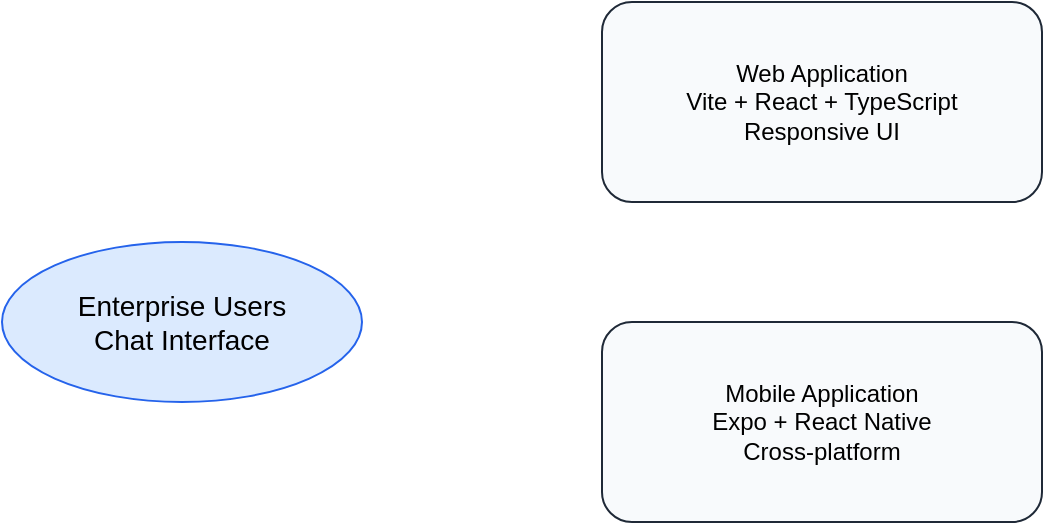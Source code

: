 <mxfile version="22.1.10" editor="diagramly">
  <diagram id="system-context" name="Enterprise Chat Assistant System Architecture">
    <mxGraphModel dx="1422" dy="794" grid="1" gridSize="10" guides="1" tooltips="1" connect="1" arrows="1" fold="1" page="1" pageScale="1" pageWidth="1600" pageHeight="900" math="0" shadow="0">
      <root>
        <mxCell id="0" />
        <mxCell id="1" parent="0" />
        <mxCell id="user" value="Enterprise Users&#xa;Chat Interface" style="shape=ellipse;whiteSpace=wrap;html=1;align=center;fontSize=14;strokeColor=#2563eb;fillColor=#dbeafe;" vertex="1" parent="1">
          <mxGeometry x="120" y="340" width="180" height="80" as="geometry" />
        </mxCell>
        <mxCell id="web" value="Web Application&#xa;Vite + React + TypeScript&#xa;Responsive UI" style="rounded=1;whiteSpace=wrap;html=1;strokeColor=#1f2937;fillColor=#f8fafc;fontSize=12;align=center;" vertex="1" parent="1">
          <mxGeometry x="420" y="220" width="220" height="100" as="geometry" />
        </mxCell>
        <mxCell id="mobile" value="Mobile Application&#xa;Expo + React Native&#xa;Cross-platform" style="rounded=1;whiteSpace=wrap;html=1;strokeColor=#1f2937;fillColor=#f8fafc;fontSize=12;align=center;" vertex="1" parent="1">
          <mxGeometry x="420" y="380" width="220" height="100" as="geometry" />
        </mxCell>
        <mxCell id="api" value="API Gateway&#xa;Node.js + Express&#xa;Authentication & Routing" style="rounded=1;whiteSpace=wrap;html=1;strokeColor=#047857;fillColor=#dcfce7;fontSize=12;align=center;" vertex="1" parent="1">
          <mxGeometry x="760" y="300" width="240" height="120" as="geometry" />
        </mxCell>
        <mxCell id="inference" value="RAG Inference Engine&#xa;FastAPI + Python&#xa;LLM + Vector Search" style="rounded=1;whiteSpace=wrap;html=1;strokeColor=#f59e0b;fillColor=#fef3c7;fontSize=12;align=center;" vertex="1" parent="1">
          <mxGeometry x="1080" y="300" width="240" height="120" as="geometry" />
        </mxCell>
        <mxCell id="vector" value="Vector Database&#xa;FAISS Index&#xa;Semantic Search" style="rounded=1;whiteSpace=wrap;html=1;strokeColor=#9333ea;fillColor=#ede9fe;fontSize=12;align=center;" vertex="1" parent="1">
          <mxGeometry x="1340" y="220" width="200" height="90" as="geometry" />
        </mxCell>
        <mxCell id="docs" value="Document Storage&#xa;Cloud Storage&#xa;PDF, DOCX, TXT" style="rounded=1;whiteSpace=wrap;html=1;strokeColor=#9333ea;fillColor=#ede9fe;fontSize=12;align=center;" vertex="1" parent="1">
          <mxGeometry x="1340" y="380" width="200" height="90" as="geometry" />
        </mxCell>
        <mxCell id="auth" value="Authentication&#xa;Firebase Auth&#xa;User Management" style="rounded=1;whiteSpace=wrap;html=1;strokeColor=#6b7280;fillColor=#f9fafb;fontSize=12;align=center;" vertex="1" parent="1">
          <mxGeometry x="760" y="160" width="240" height="90" as="geometry" />
        </mxCell>
        <mxCell id="edge-user-web" style="edgeStyle=orthogonalEdgeStyle;rounded=0;orthogonalLoop=1;jettySize=auto;strokeColor=#2563eb;" edge="1" source="user" target="web" parent="1">
          <mxGeometry relative="1" as="geometry" />
        </mxCell>
        <mxCell id="edge-user-mobile" style="edgeStyle=orthogonalEdgeStyle;strokeColor=#2563eb;" edge="1" source="user" target="mobile" parent="1">
          <mxGeometry relative="1" as="geometry" />
        </mxCell>
        <mxCell id="edge-web-api" style="edgeStyle=orthogonalEdgeStyle;strokeColor=#1f2937;" edge="1" source="web" target="api" parent="1">
          <mxGeometry relative="1" as="geometry" />
        </mxCell>
        <mxCell id="edge-mobile-api" style="edgeStyle=orthogonalEdgeStyle;strokeColor=#1f2937;" edge="1" source="mobile" target="api" parent="1">
          <mxGeometry relative="1" as="geometry" />
        </mxCell>
        <mxCell id="edge-api-inference" style="edgeStyle=orthogonalEdgeStyle;strokeColor=#f97316;" edge="1" source="api" target="inference" parent="1">
          <mxGeometry relative="1" as="geometry" />
        </mxCell>
        <mxCell id="edge-inference-vector" style="edgeStyle=orthogonalEdgeStyle;strokeColor=#9333ea;" edge="1" source="inference" target="vector" parent="1">
          <mxGeometry relative="1" as="geometry" />
        </mxCell>
        <mxCell id="edge-inference-docs" style="edgeStyle=orthogonalEdgeStyle;strokeColor=#9333ea;" edge="1" source="inference" target="docs" parent="1">
          <mxGeometry relative="1" as="geometry" />
        </mxCell>
        <mxCell id="edge-api-auth" style="edgeStyle=orthogonalEdgeStyle;strokeColor=#6b7280;" edge="1" source="api" target="auth" parent="1">
          <mxGeometry relative="1" as="geometry" />
        </mxCell>
      </root>
    </mxGraphModel>
  </diagram>
</mxfile>
